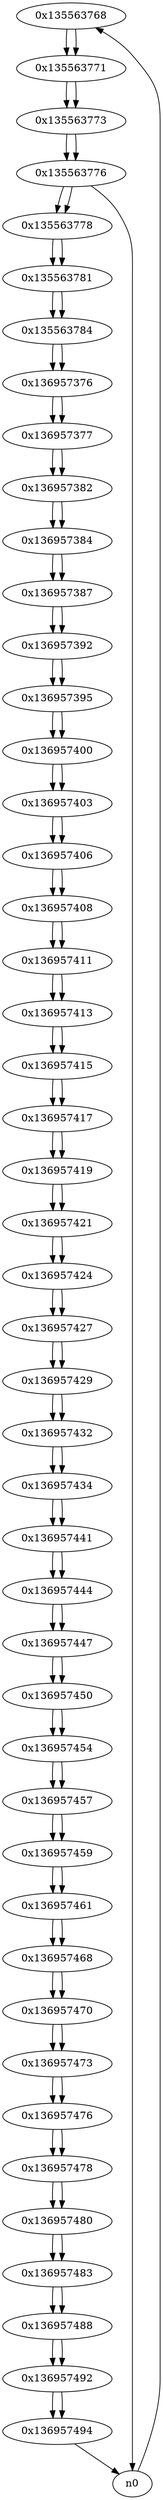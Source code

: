 digraph G{
/* nodes */
  n1 [label="0x135563768"]
  n2 [label="0x135563771"]
  n3 [label="0x135563773"]
  n4 [label="0x135563776"]
  n5 [label="0x135563778"]
  n6 [label="0x135563781"]
  n7 [label="0x135563784"]
  n8 [label="0x136957376"]
  n9 [label="0x136957377"]
  n10 [label="0x136957382"]
  n11 [label="0x136957384"]
  n12 [label="0x136957387"]
  n13 [label="0x136957392"]
  n14 [label="0x136957395"]
  n15 [label="0x136957400"]
  n16 [label="0x136957403"]
  n17 [label="0x136957406"]
  n18 [label="0x136957408"]
  n19 [label="0x136957411"]
  n20 [label="0x136957413"]
  n21 [label="0x136957415"]
  n22 [label="0x136957417"]
  n23 [label="0x136957419"]
  n24 [label="0x136957421"]
  n25 [label="0x136957424"]
  n26 [label="0x136957427"]
  n27 [label="0x136957429"]
  n28 [label="0x136957432"]
  n29 [label="0x136957434"]
  n30 [label="0x136957441"]
  n31 [label="0x136957444"]
  n32 [label="0x136957447"]
  n33 [label="0x136957450"]
  n34 [label="0x136957454"]
  n35 [label="0x136957457"]
  n36 [label="0x136957459"]
  n37 [label="0x136957461"]
  n38 [label="0x136957468"]
  n39 [label="0x136957470"]
  n40 [label="0x136957473"]
  n41 [label="0x136957476"]
  n42 [label="0x136957478"]
  n43 [label="0x136957480"]
  n44 [label="0x136957483"]
  n45 [label="0x136957488"]
  n46 [label="0x136957492"]
  n47 [label="0x136957494"]
/* edges */
n1 -> n2;
n0 -> n1;
n2 -> n3;
n1 -> n2;
n3 -> n4;
n2 -> n3;
n4 -> n5;
n4 -> n0;
n3 -> n4;
n5 -> n6;
n4 -> n5;
n6 -> n7;
n5 -> n6;
n7 -> n8;
n6 -> n7;
n8 -> n9;
n7 -> n8;
n9 -> n10;
n8 -> n9;
n10 -> n11;
n9 -> n10;
n11 -> n12;
n10 -> n11;
n12 -> n13;
n11 -> n12;
n13 -> n14;
n12 -> n13;
n14 -> n15;
n13 -> n14;
n15 -> n16;
n14 -> n15;
n16 -> n17;
n15 -> n16;
n17 -> n18;
n16 -> n17;
n18 -> n19;
n17 -> n18;
n19 -> n20;
n18 -> n19;
n20 -> n21;
n19 -> n20;
n21 -> n22;
n20 -> n21;
n22 -> n23;
n21 -> n22;
n23 -> n24;
n22 -> n23;
n24 -> n25;
n23 -> n24;
n25 -> n26;
n24 -> n25;
n26 -> n27;
n25 -> n26;
n27 -> n28;
n26 -> n27;
n28 -> n29;
n27 -> n28;
n29 -> n30;
n28 -> n29;
n30 -> n31;
n29 -> n30;
n31 -> n32;
n30 -> n31;
n32 -> n33;
n31 -> n32;
n33 -> n34;
n32 -> n33;
n34 -> n35;
n33 -> n34;
n35 -> n36;
n34 -> n35;
n36 -> n37;
n35 -> n36;
n37 -> n38;
n36 -> n37;
n38 -> n39;
n37 -> n38;
n39 -> n40;
n38 -> n39;
n40 -> n41;
n39 -> n40;
n41 -> n42;
n40 -> n41;
n42 -> n43;
n41 -> n42;
n43 -> n44;
n42 -> n43;
n44 -> n45;
n43 -> n44;
n45 -> n46;
n44 -> n45;
n46 -> n47;
n45 -> n46;
n47 -> n0;
n46 -> n47;
}
